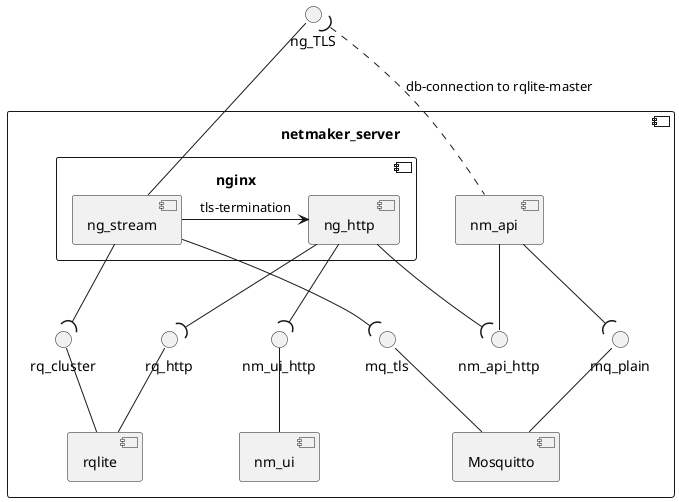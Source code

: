 @startuml

interface ng_TLS

component netmaker_server {
  component nginx {
    component ng_stream
    component ng_http

    ng_stream -up- ng_TLS 

    ng_stream -right-> ng_http : tls-termination
  }

  component nm_ui
  nm_ui -up- nm_ui_http
  ng_http -down-( nm_ui_http

  component Mosquitto
  Mosquitto -up- mq_plain
  Mosquitto -up- mq_tls
  ng_stream -down-( mq_tls

  component rqlite
  rqlite -up- rq_http
  rqlite -up- rq_cluster
  ng_stream -down-( rq_cluster
  ng_http -down-( rq_http

  component nm_api
  nm_api -down- nm_api_http
  ng_http --( nm_api_http
  nm_api .up.( ng_TLS : db-connection to rqlite-master
  nm_api --( mq_plain
}

@enduml
